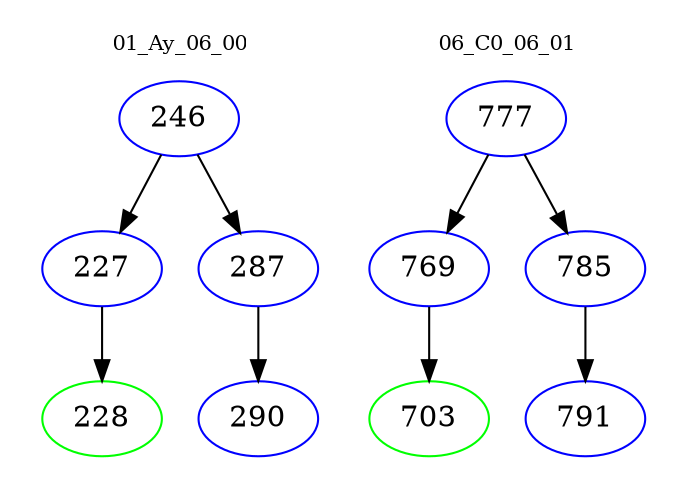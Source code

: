 digraph{
subgraph cluster_0 {
color = white
label = "01_Ay_06_00";
fontsize=10;
T0_246 [label="246", color="blue"]
T0_246 -> T0_227 [color="black"]
T0_227 [label="227", color="blue"]
T0_227 -> T0_228 [color="black"]
T0_228 [label="228", color="green"]
T0_246 -> T0_287 [color="black"]
T0_287 [label="287", color="blue"]
T0_287 -> T0_290 [color="black"]
T0_290 [label="290", color="blue"]
}
subgraph cluster_1 {
color = white
label = "06_C0_06_01";
fontsize=10;
T1_777 [label="777", color="blue"]
T1_777 -> T1_769 [color="black"]
T1_769 [label="769", color="blue"]
T1_769 -> T1_703 [color="black"]
T1_703 [label="703", color="green"]
T1_777 -> T1_785 [color="black"]
T1_785 [label="785", color="blue"]
T1_785 -> T1_791 [color="black"]
T1_791 [label="791", color="blue"]
}
}

